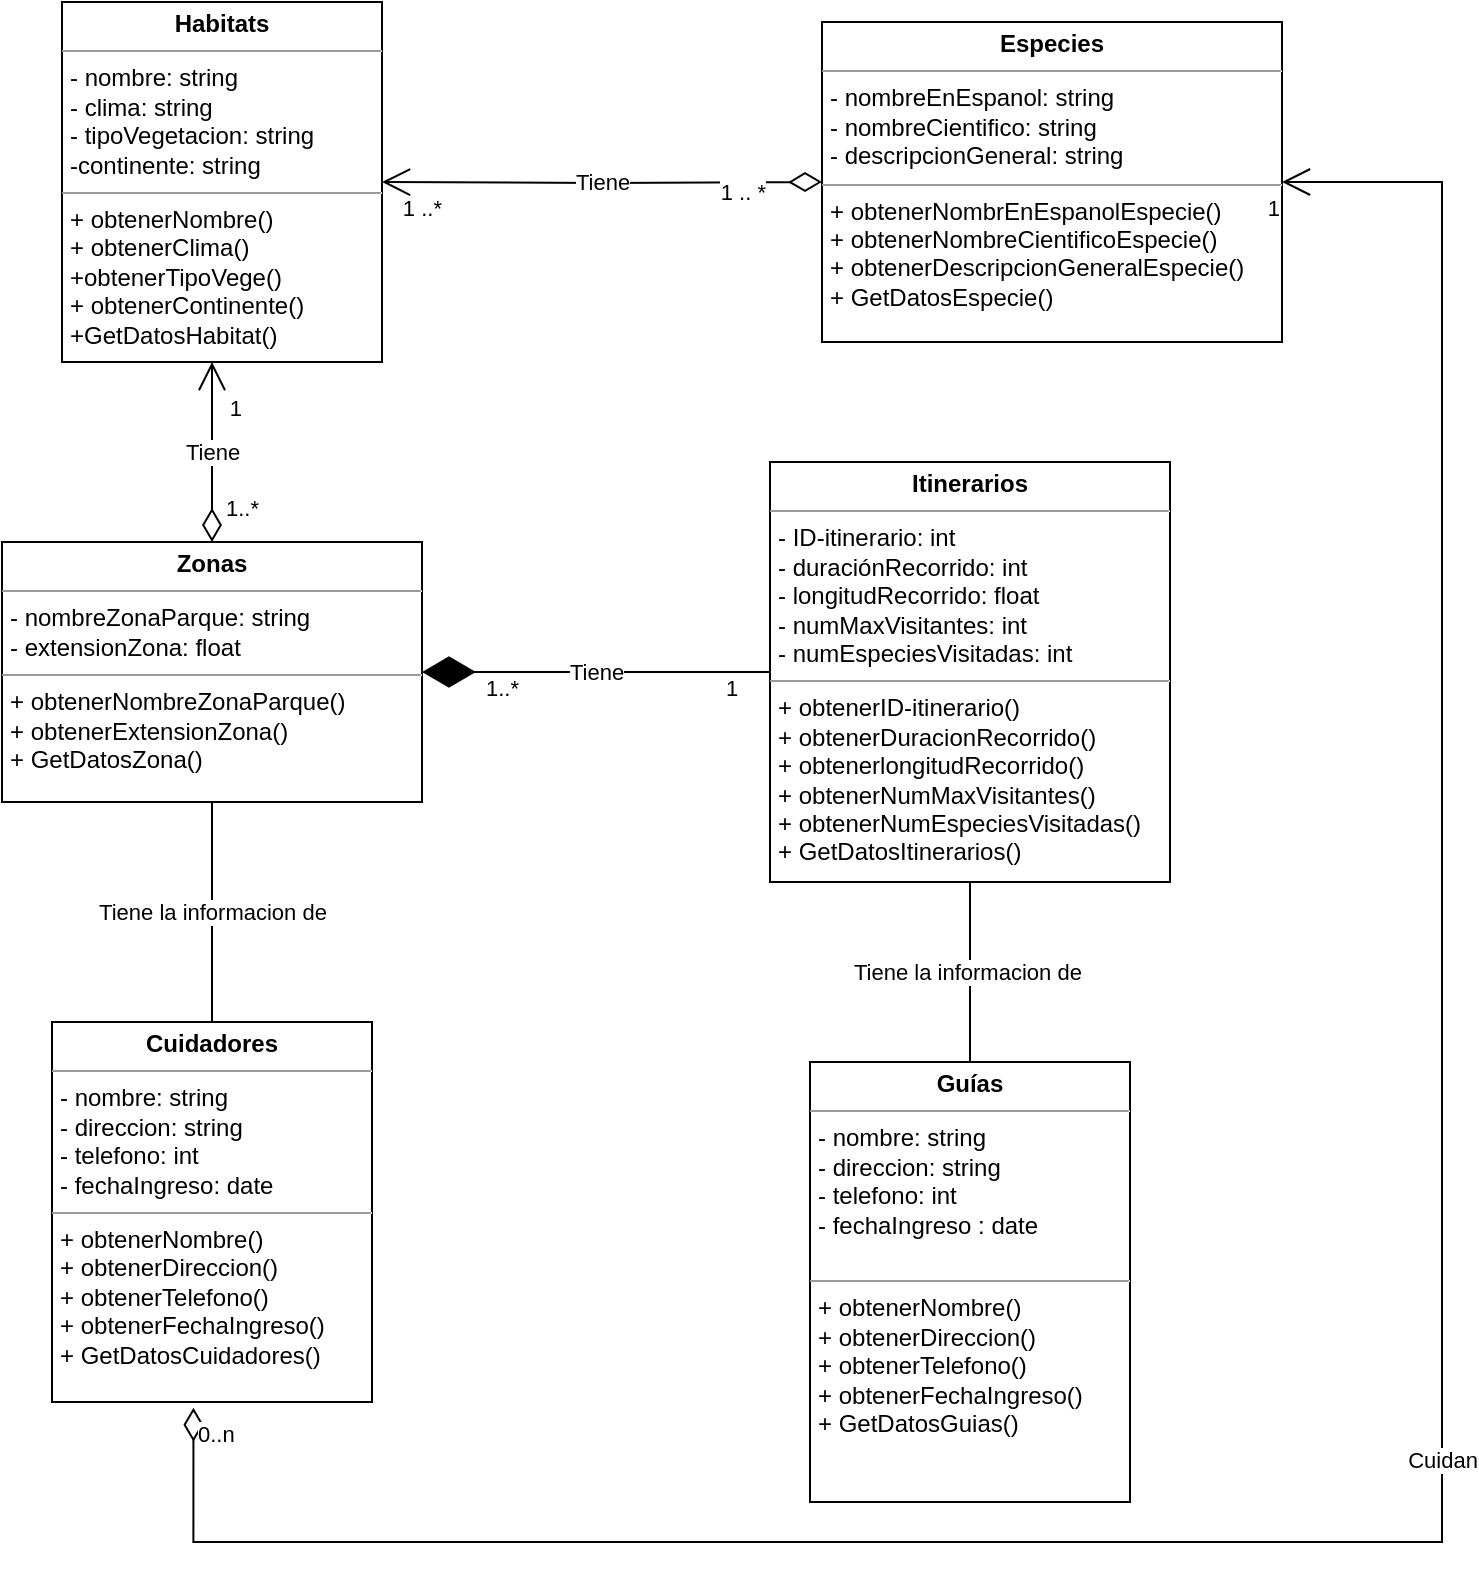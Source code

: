 <mxfile version="21.3.2" type="device">
  <diagram name="Página-1" id="gOiTThKJXt36ooF7jxHa">
    <mxGraphModel dx="1324" dy="605" grid="1" gridSize="10" guides="1" tooltips="1" connect="1" arrows="1" fold="1" page="1" pageScale="1" pageWidth="827" pageHeight="1169" math="0" shadow="0">
      <root>
        <mxCell id="0" />
        <mxCell id="1" parent="0" />
        <mxCell id="ROYXHa2w4aiQW2akMygT-1" value="&lt;p style=&quot;margin:0px;margin-top:4px;text-align:center;&quot;&gt;&lt;b&gt;Especies&lt;/b&gt;&lt;/p&gt;&lt;hr size=&quot;1&quot;&gt;&lt;p style=&quot;margin:0px;margin-left:4px;&quot;&gt;- nombreEnEspanol: string&lt;/p&gt;&lt;p style=&quot;margin:0px;margin-left:4px;&quot;&gt;- nombreCientifico: string&lt;/p&gt;&lt;p style=&quot;margin:0px;margin-left:4px;&quot;&gt;- descripcionGeneral: string&lt;/p&gt;&lt;hr size=&quot;1&quot;&gt;&lt;p style=&quot;margin:0px;margin-left:4px;&quot;&gt;+ obtenerNombrEnEspanolEspecie()&lt;/p&gt;&lt;p style=&quot;margin:0px;margin-left:4px;&quot;&gt;+ obtenerNombreCientificoEspecie()&lt;/p&gt;&lt;p style=&quot;margin:0px;margin-left:4px;&quot;&gt;+ obtenerDescripcionGeneralEspecie()&lt;/p&gt;&lt;p style=&quot;margin:0px;margin-left:4px;&quot;&gt;+ GetDatosEspecie()&lt;/p&gt;" style="verticalAlign=top;align=left;overflow=fill;fontSize=12;fontFamily=Helvetica;html=1;whiteSpace=wrap;" parent="1" vertex="1">
          <mxGeometry x="440" y="120" width="230" height="160" as="geometry" />
        </mxCell>
        <mxCell id="ROYXHa2w4aiQW2akMygT-2" value="&lt;p style=&quot;margin:0px;margin-top:4px;text-align:center;&quot;&gt;&lt;b&gt;Habitats&lt;/b&gt;&lt;/p&gt;&lt;hr size=&quot;1&quot;&gt;&lt;p style=&quot;margin:0px;margin-left:4px;&quot;&gt;- nombre: string&lt;/p&gt;&lt;p style=&quot;margin:0px;margin-left:4px;&quot;&gt;- clima: string&lt;/p&gt;&lt;p style=&quot;margin:0px;margin-left:4px;&quot;&gt;- tipoVegetacion: string&lt;/p&gt;&lt;p style=&quot;margin:0px;margin-left:4px;&quot;&gt;-continente: string&lt;/p&gt;&lt;hr size=&quot;1&quot;&gt;&lt;p style=&quot;margin:0px;margin-left:4px;&quot;&gt;+ obtenerNombre()&lt;/p&gt;&lt;p style=&quot;margin:0px;margin-left:4px;&quot;&gt;+ obtenerClima()&lt;/p&gt;&lt;p style=&quot;margin:0px;margin-left:4px;&quot;&gt;+obtenerTipoVege()&lt;/p&gt;&lt;p style=&quot;margin:0px;margin-left:4px;&quot;&gt;+ obtenerContinente()&lt;/p&gt;&lt;p style=&quot;margin:0px;margin-left:4px;&quot;&gt;+GetDatosHabitat()&lt;/p&gt;" style="verticalAlign=top;align=left;overflow=fill;fontSize=12;fontFamily=Helvetica;html=1;whiteSpace=wrap;" parent="1" vertex="1">
          <mxGeometry x="60" y="110" width="160" height="180" as="geometry" />
        </mxCell>
        <mxCell id="ROYXHa2w4aiQW2akMygT-3" value="&lt;p style=&quot;margin:0px;margin-top:4px;text-align:center;&quot;&gt;&lt;b&gt;Zonas&lt;/b&gt;&lt;/p&gt;&lt;hr size=&quot;1&quot;&gt;&lt;p style=&quot;margin:0px;margin-left:4px;&quot;&gt;- nombreZonaParque: string&lt;/p&gt;&lt;p style=&quot;margin:0px;margin-left:4px;&quot;&gt;- extensionZona: float&lt;/p&gt;&lt;hr size=&quot;1&quot;&gt;&lt;p style=&quot;margin:0px;margin-left:4px;&quot;&gt;+ obtenerNombreZonaParque()&lt;/p&gt;&lt;p style=&quot;margin:0px;margin-left:4px;&quot;&gt;+ obtenerExtensionZona()&lt;/p&gt;&lt;p style=&quot;margin:0px;margin-left:4px;&quot;&gt;+ GetDatosZona()&lt;/p&gt;" style="verticalAlign=top;align=left;overflow=fill;fontSize=12;fontFamily=Helvetica;html=1;whiteSpace=wrap;" parent="1" vertex="1">
          <mxGeometry x="30" y="380" width="210" height="130" as="geometry" />
        </mxCell>
        <mxCell id="ROYXHa2w4aiQW2akMygT-4" value="&lt;p style=&quot;margin:0px;margin-top:4px;text-align:center;&quot;&gt;&lt;b&gt;Itinerarios&lt;/b&gt;&lt;/p&gt;&lt;hr size=&quot;1&quot;&gt;&lt;p style=&quot;margin:0px;margin-left:4px;&quot;&gt;- ID-itinerario: int&lt;/p&gt;&lt;p style=&quot;margin:0px;margin-left:4px;&quot;&gt;- duraciónRecorrido: int&amp;nbsp;&lt;/p&gt;&lt;p style=&quot;margin:0px;margin-left:4px;&quot;&gt;- longitudRecorrido: float&lt;/p&gt;&lt;p style=&quot;margin:0px;margin-left:4px;&quot;&gt;- numMaxVisitantes: int&lt;/p&gt;&lt;p style=&quot;margin:0px;margin-left:4px;&quot;&gt;- numEspeciesVisitadas: int&lt;/p&gt;&lt;hr size=&quot;1&quot;&gt;&lt;p style=&quot;margin:0px;margin-left:4px;&quot;&gt;+ obtenerID-itinerario()&lt;/p&gt;&lt;p style=&quot;margin:0px;margin-left:4px;&quot;&gt;+ obtenerDuracionRecorrido()&lt;/p&gt;&lt;p style=&quot;margin:0px;margin-left:4px;&quot;&gt;+ obtenerlongitudRecorrido()&lt;/p&gt;&lt;p style=&quot;margin:0px;margin-left:4px;&quot;&gt;+ obtenerNumMaxVisitantes()&lt;/p&gt;&lt;p style=&quot;margin:0px;margin-left:4px;&quot;&gt;+ obtenerNumEspeciesVisitadas()&lt;/p&gt;&lt;p style=&quot;margin:0px;margin-left:4px;&quot;&gt;+ GetDatosItinerarios()&lt;/p&gt;&lt;p style=&quot;margin:0px;margin-left:4px;&quot;&gt;&lt;br&gt;&lt;/p&gt;" style="verticalAlign=top;align=left;overflow=fill;fontSize=12;fontFamily=Helvetica;html=1;whiteSpace=wrap;" parent="1" vertex="1">
          <mxGeometry x="414" y="340" width="200" height="210" as="geometry" />
        </mxCell>
        <mxCell id="ROYXHa2w4aiQW2akMygT-5" value="&lt;p style=&quot;margin:0px;margin-top:4px;text-align:center;&quot;&gt;&lt;b&gt;Guías&lt;/b&gt;&lt;br&gt;&lt;/p&gt;&lt;hr size=&quot;1&quot;&gt;&lt;p style=&quot;margin:0px;margin-left:4px;&quot;&gt;- nombre: string&lt;/p&gt;&lt;p style=&quot;margin:0px;margin-left:4px;&quot;&gt;- direccion: string&lt;/p&gt;&lt;p style=&quot;margin:0px;margin-left:4px;&quot;&gt;- telefono: int&lt;/p&gt;&lt;p style=&quot;margin:0px;margin-left:4px;&quot;&gt;- fechaIngreso : date&lt;/p&gt;&lt;p style=&quot;margin:0px;margin-left:4px;&quot;&gt;&lt;br&gt;&lt;/p&gt;&lt;hr size=&quot;1&quot;&gt;&lt;p style=&quot;margin:0px;margin-left:4px;&quot;&gt;+ obtenerNombre()&lt;/p&gt;&lt;p style=&quot;margin:0px;margin-left:4px;&quot;&gt;+ obtenerDireccion()&lt;/p&gt;&lt;p style=&quot;margin:0px;margin-left:4px;&quot;&gt;+ obtenerTelefono()&lt;/p&gt;&lt;p style=&quot;margin:0px;margin-left:4px;&quot;&gt;+ obtenerFechaIngreso()&lt;/p&gt;&lt;p style=&quot;margin:0px;margin-left:4px;&quot;&gt;+ GetDatosGuias()&lt;/p&gt;" style="verticalAlign=top;align=left;overflow=fill;fontSize=12;fontFamily=Helvetica;html=1;whiteSpace=wrap;" parent="1" vertex="1">
          <mxGeometry x="434" y="640" width="160" height="220" as="geometry" />
        </mxCell>
        <mxCell id="ROYXHa2w4aiQW2akMygT-7" value="&lt;p style=&quot;margin:0px;margin-top:4px;text-align:center;&quot;&gt;&lt;b&gt;Cuidadores&lt;/b&gt;&lt;/p&gt;&lt;hr size=&quot;1&quot;&gt;&lt;p style=&quot;margin:0px;margin-left:4px;&quot;&gt;- nombre: string&amp;nbsp;&lt;/p&gt;&lt;p style=&quot;margin:0px;margin-left:4px;&quot;&gt;- direccion: string&lt;/p&gt;&lt;p style=&quot;margin:0px;margin-left:4px;&quot;&gt;- telefono: int&lt;/p&gt;&lt;p style=&quot;margin:0px;margin-left:4px;&quot;&gt;- fechaIngreso: date&lt;/p&gt;&lt;hr size=&quot;1&quot;&gt;&lt;p style=&quot;margin:0px;margin-left:4px;&quot;&gt;+&amp;nbsp;&lt;span style=&quot;background-color: initial;&quot;&gt;obtenerNombre()&lt;/span&gt;&lt;/p&gt;&lt;p style=&quot;border-color: var(--border-color); margin: 0px 0px 0px 4px;&quot;&gt;+ obtenerDireccion()&lt;/p&gt;&lt;p style=&quot;border-color: var(--border-color); margin: 0px 0px 0px 4px;&quot;&gt;+ obtenerTelefono()&lt;/p&gt;&lt;p style=&quot;border-color: var(--border-color); margin: 0px 0px 0px 4px;&quot;&gt;+ obtenerFechaIngreso()&lt;/p&gt;&lt;p style=&quot;border-color: var(--border-color); margin: 0px 0px 0px 4px;&quot;&gt;+ GetDatosCuidadores()&lt;/p&gt;" style="verticalAlign=top;align=left;overflow=fill;fontSize=12;fontFamily=Helvetica;html=1;whiteSpace=wrap;" parent="1" vertex="1">
          <mxGeometry x="55" y="620" width="160" height="190" as="geometry" />
        </mxCell>
        <mxCell id="ROYXHa2w4aiQW2akMygT-10" value="Tiene" style="endArrow=open;html=1;endSize=12;startArrow=diamondThin;startSize=14;startFill=0;edgeStyle=orthogonalEdgeStyle;rounded=0;entryX=1;entryY=0.5;entryDx=0;entryDy=0;" parent="1" target="ROYXHa2w4aiQW2akMygT-2" edge="1">
          <mxGeometry relative="1" as="geometry">
            <mxPoint x="440" y="200" as="sourcePoint" />
            <mxPoint x="270" y="190" as="targetPoint" />
          </mxGeometry>
        </mxCell>
        <mxCell id="ROYXHa2w4aiQW2akMygT-12" value="1 ..*" style="edgeLabel;resizable=0;html=1;align=right;verticalAlign=top;" parent="ROYXHa2w4aiQW2akMygT-10" connectable="0" vertex="1">
          <mxGeometry x="1" relative="1" as="geometry">
            <mxPoint x="30" as="offset" />
          </mxGeometry>
        </mxCell>
        <mxCell id="ROYXHa2w4aiQW2akMygT-20" value="1 .. *" style="edgeLabel;resizable=0;html=1;align=right;verticalAlign=top;" parent="1" connectable="0" vertex="1">
          <mxGeometry x="300" y="220" as="geometry">
            <mxPoint x="112" y="-28" as="offset" />
          </mxGeometry>
        </mxCell>
        <mxCell id="ROYXHa2w4aiQW2akMygT-22" value="Tiene" style="endArrow=open;html=1;endSize=12;startArrow=diamondThin;startSize=14;startFill=0;edgeStyle=orthogonalEdgeStyle;rounded=0;" parent="1" source="ROYXHa2w4aiQW2akMygT-3" edge="1">
          <mxGeometry relative="1" as="geometry">
            <mxPoint x="320" y="340" as="sourcePoint" />
            <mxPoint x="135" y="290" as="targetPoint" />
          </mxGeometry>
        </mxCell>
        <mxCell id="ROYXHa2w4aiQW2akMygT-23" value="1..*" style="edgeLabel;resizable=0;html=1;align=left;verticalAlign=top;" parent="ROYXHa2w4aiQW2akMygT-22" connectable="0" vertex="1">
          <mxGeometry x="-1" relative="1" as="geometry">
            <mxPoint x="5" y="-30" as="offset" />
          </mxGeometry>
        </mxCell>
        <mxCell id="ROYXHa2w4aiQW2akMygT-24" value="1" style="edgeLabel;resizable=0;html=1;align=right;verticalAlign=top;" parent="ROYXHa2w4aiQW2akMygT-22" connectable="0" vertex="1">
          <mxGeometry x="1" relative="1" as="geometry">
            <mxPoint x="15" y="10" as="offset" />
          </mxGeometry>
        </mxCell>
        <mxCell id="ROYXHa2w4aiQW2akMygT-29" value="Tiene" style="endArrow=diamondThin;endFill=1;endSize=24;html=1;rounded=0;exitX=0;exitY=0.5;exitDx=0;exitDy=0;entryX=1;entryY=0.5;entryDx=0;entryDy=0;" parent="1" source="ROYXHa2w4aiQW2akMygT-4" target="ROYXHa2w4aiQW2akMygT-3" edge="1">
          <mxGeometry width="160" relative="1" as="geometry">
            <mxPoint x="350" y="490" as="sourcePoint" />
            <mxPoint x="510" y="490" as="targetPoint" />
          </mxGeometry>
        </mxCell>
        <mxCell id="ROYXHa2w4aiQW2akMygT-36" value="1..*" style="edgeLabel;resizable=0;html=1;align=left;verticalAlign=top;" parent="1" connectable="0" vertex="1">
          <mxGeometry x="150" y="350" as="geometry">
            <mxPoint x="120" y="90" as="offset" />
          </mxGeometry>
        </mxCell>
        <mxCell id="ROYXHa2w4aiQW2akMygT-37" value="1" style="edgeLabel;resizable=0;html=1;align=left;verticalAlign=top;" parent="1" connectable="0" vertex="1">
          <mxGeometry x="270" y="350" as="geometry">
            <mxPoint x="120" y="90" as="offset" />
          </mxGeometry>
        </mxCell>
        <mxCell id="ww7tvrCoMRYv8C_wFUCM-1" value="Cuidan" style="endArrow=open;html=1;endSize=12;startArrow=diamondThin;startSize=14;startFill=0;edgeStyle=orthogonalEdgeStyle;rounded=0;exitX=0.442;exitY=1.015;exitDx=0;exitDy=0;exitPerimeter=0;entryX=1;entryY=0.5;entryDx=0;entryDy=0;" parent="1" source="ROYXHa2w4aiQW2akMygT-7" target="ROYXHa2w4aiQW2akMygT-1" edge="1">
          <mxGeometry x="0.009" relative="1" as="geometry">
            <mxPoint x="100" y="880" as="sourcePoint" />
            <mxPoint x="100" y="990" as="targetPoint" />
            <Array as="points">
              <mxPoint x="126" y="880" />
              <mxPoint x="750" y="880" />
              <mxPoint x="750" y="200" />
            </Array>
            <mxPoint as="offset" />
          </mxGeometry>
        </mxCell>
        <mxCell id="ww7tvrCoMRYv8C_wFUCM-2" value="0..n" style="edgeLabel;resizable=0;html=1;align=left;verticalAlign=top;" parent="ww7tvrCoMRYv8C_wFUCM-1" connectable="0" vertex="1">
          <mxGeometry x="-1" relative="1" as="geometry" />
        </mxCell>
        <mxCell id="ww7tvrCoMRYv8C_wFUCM-3" value="1" style="edgeLabel;resizable=0;html=1;align=right;verticalAlign=top;" parent="ww7tvrCoMRYv8C_wFUCM-1" connectable="0" vertex="1">
          <mxGeometry x="1" relative="1" as="geometry" />
        </mxCell>
        <mxCell id="Z-3AMeZH49UfyIaTUfJc-1" value="Tiene la informacion de" style="endArrow=none;html=1;rounded=0;exitX=0.5;exitY=1;exitDx=0;exitDy=0;entryX=0.5;entryY=0;entryDx=0;entryDy=0;" edge="1" parent="1" source="ROYXHa2w4aiQW2akMygT-3" target="ROYXHa2w4aiQW2akMygT-7">
          <mxGeometry width="50" height="50" relative="1" as="geometry">
            <mxPoint x="200" y="590" as="sourcePoint" />
            <mxPoint x="250" y="540" as="targetPoint" />
          </mxGeometry>
        </mxCell>
        <mxCell id="Z-3AMeZH49UfyIaTUfJc-2" value="Tiene la informacion de&amp;nbsp;" style="endArrow=none;html=1;rounded=0;entryX=0.5;entryY=0;entryDx=0;entryDy=0;exitX=0.5;exitY=1;exitDx=0;exitDy=0;" edge="1" parent="1" source="ROYXHa2w4aiQW2akMygT-4" target="ROYXHa2w4aiQW2akMygT-5">
          <mxGeometry width="50" height="50" relative="1" as="geometry">
            <mxPoint x="520" y="560" as="sourcePoint" />
            <mxPoint x="400" y="660" as="targetPoint" />
          </mxGeometry>
        </mxCell>
      </root>
    </mxGraphModel>
  </diagram>
</mxfile>
